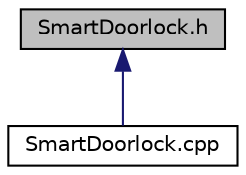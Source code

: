digraph "SmartDoorlock.h"
{
 // LATEX_PDF_SIZE
  edge [fontname="Helvetica",fontsize="10",labelfontname="Helvetica",labelfontsize="10"];
  node [fontname="Helvetica",fontsize="10",shape=record];
  Node1 [label="SmartDoorlock.h",height=0.2,width=0.4,color="black", fillcolor="grey75", style="filled", fontcolor="black",tooltip="Header file for the SmartDoorlock class, representing a smart door lock device."];
  Node1 -> Node2 [dir="back",color="midnightblue",fontsize="10",style="solid"];
  Node2 [label="SmartDoorlock.cpp",height=0.2,width=0.4,color="black", fillcolor="white", style="filled",URL="$SmartDoorlock_8cpp.html",tooltip="Implementation of the SmartDoorlock class."];
}
